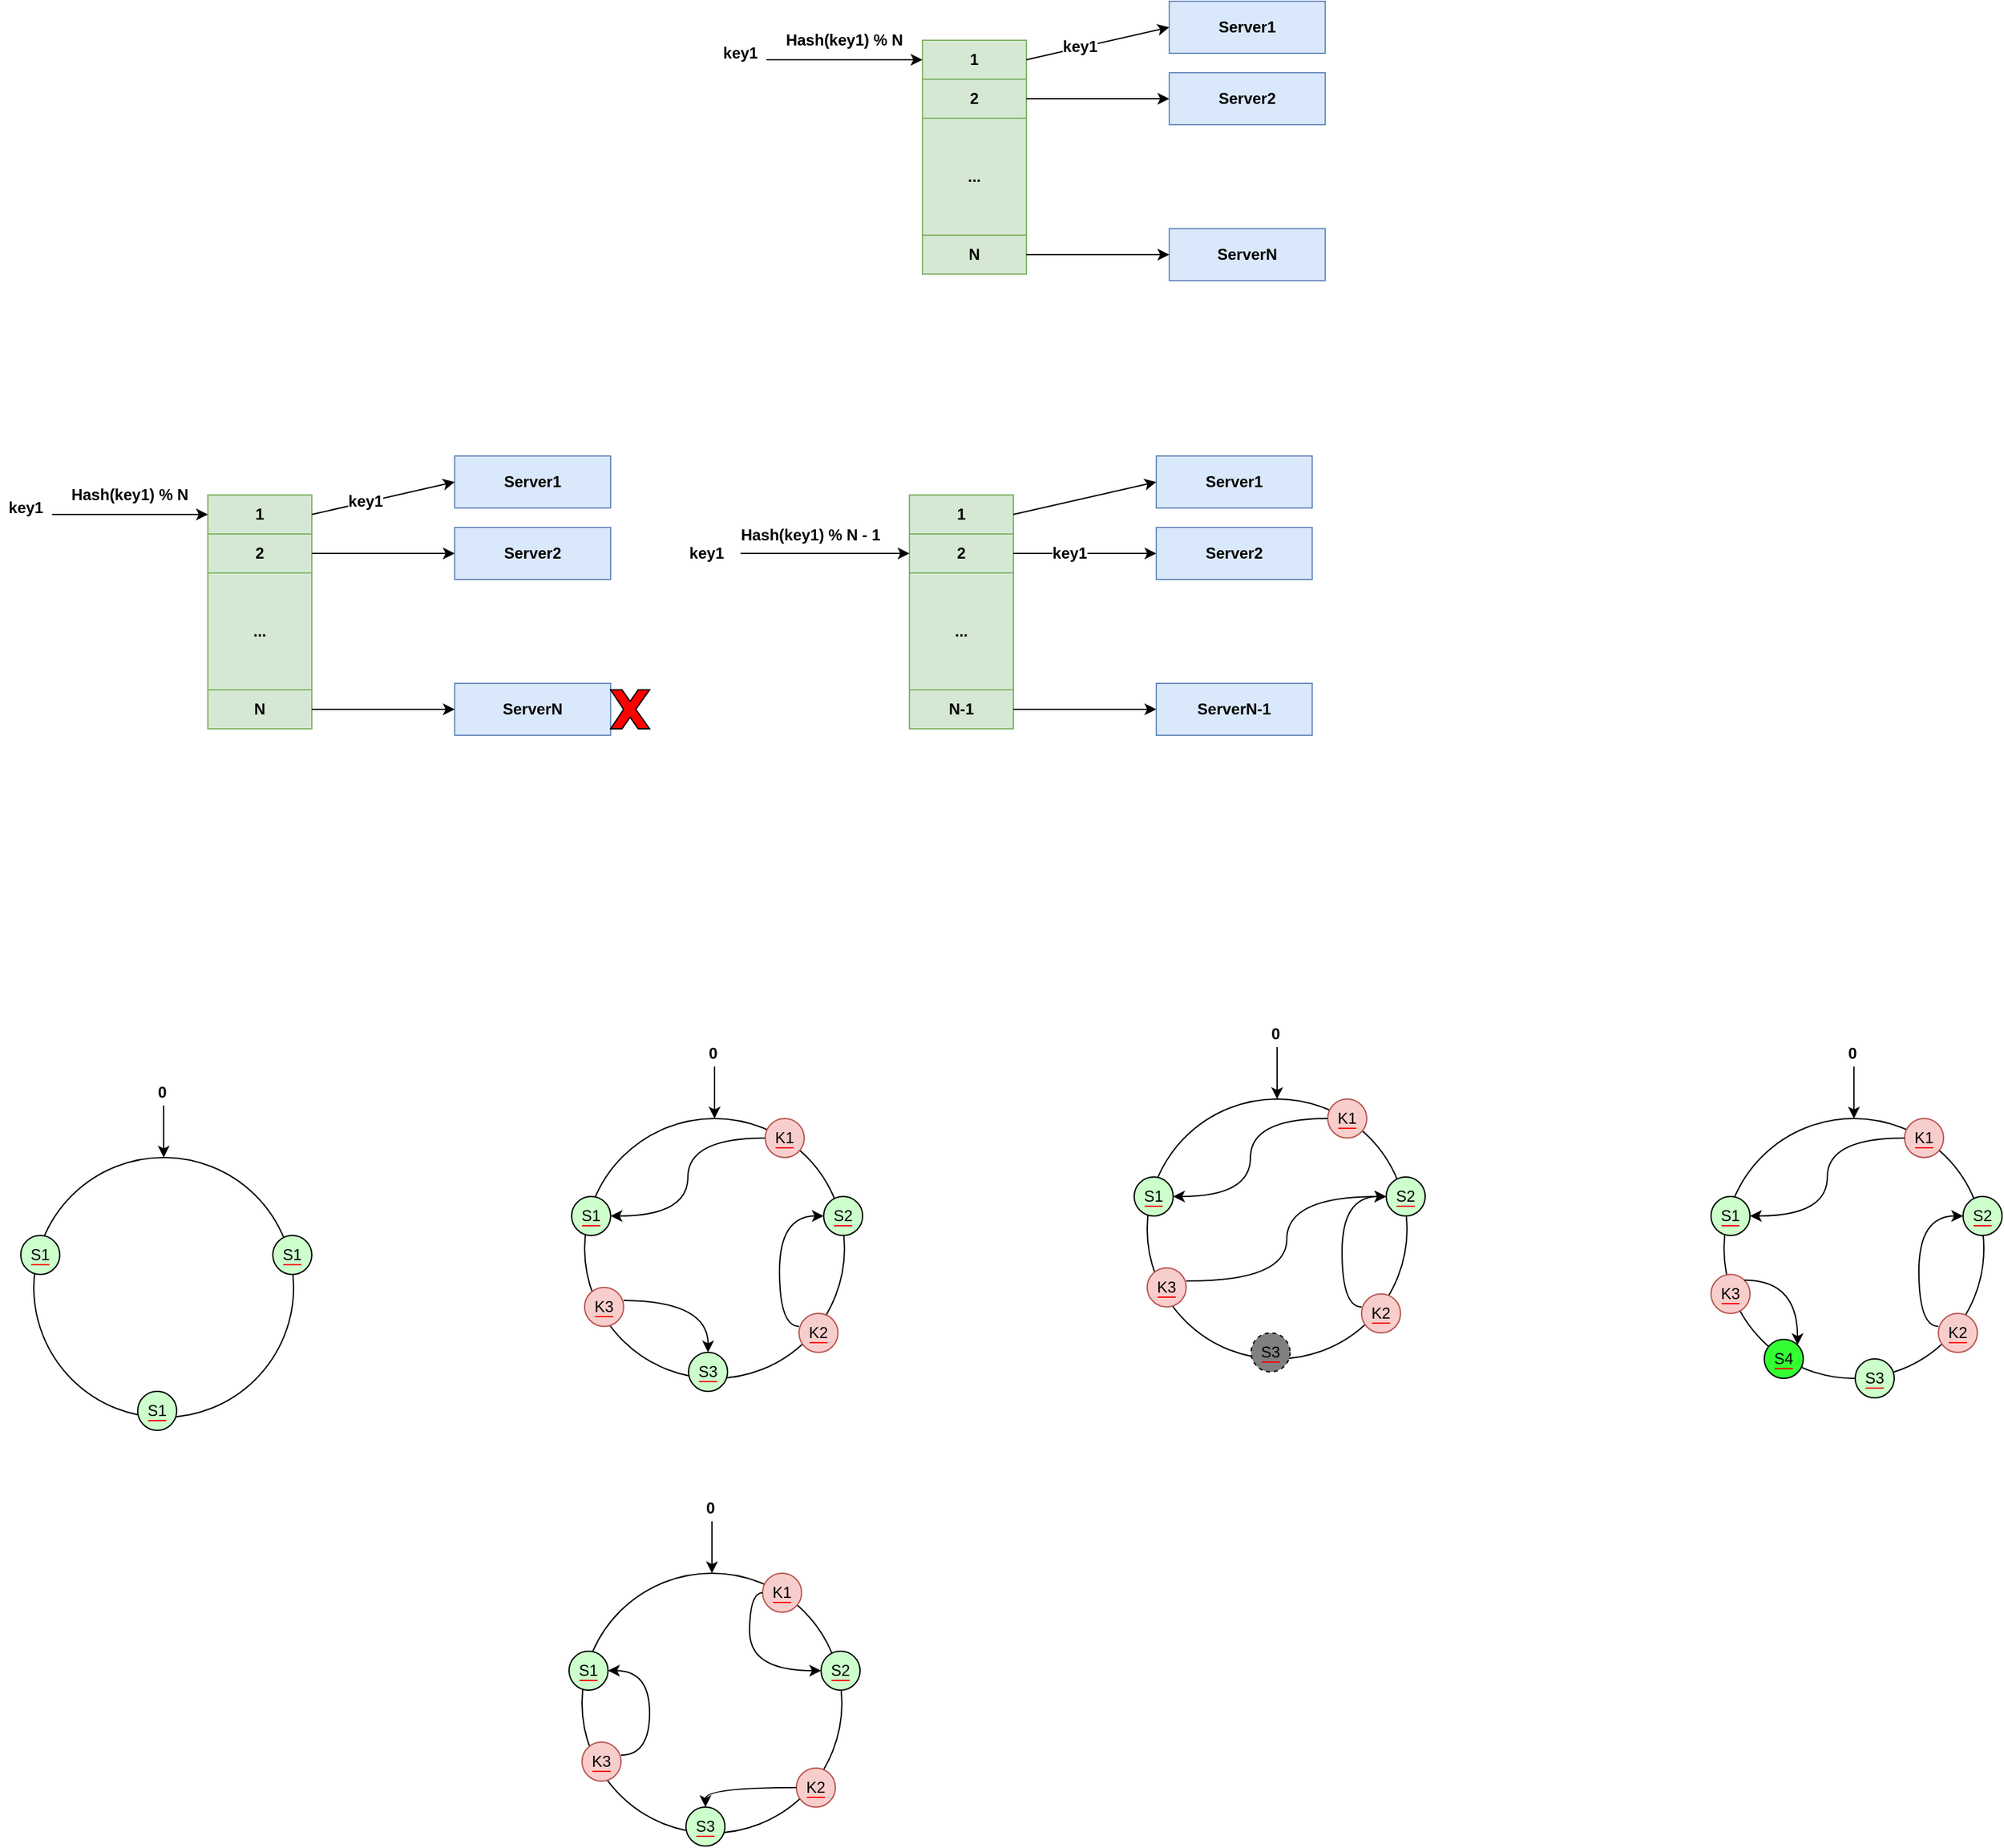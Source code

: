 <mxfile version="12.4.3" type="github" pages="1">
  <diagram id="OrQfkeeHgUfaRMaOiego" name="Page-1">
    <mxGraphModel dx="1972" dy="861" grid="0" gridSize="10" guides="1" tooltips="1" connect="1" arrows="1" fold="1" page="0" pageScale="1" pageWidth="827" pageHeight="1169" math="0" shadow="0">
      <root>
        <mxCell id="0"/>
        <mxCell id="1" parent="0"/>
        <mxCell id="GP28-JtXtmgrlyzx3dhS-1" value="Server1" style="rounded=0;whiteSpace=wrap;html=1;fillColor=#dae8fc;strokeColor=#6c8ebf;fontStyle=1" parent="1" vertex="1">
          <mxGeometry x="470" y="230" width="120" height="40" as="geometry"/>
        </mxCell>
        <mxCell id="GP28-JtXtmgrlyzx3dhS-2" value="Server2" style="rounded=0;whiteSpace=wrap;html=1;fillColor=#dae8fc;strokeColor=#6c8ebf;fontStyle=1" parent="1" vertex="1">
          <mxGeometry x="470" y="285" width="120" height="40" as="geometry"/>
        </mxCell>
        <mxCell id="GP28-JtXtmgrlyzx3dhS-3" value="ServerN" style="rounded=0;whiteSpace=wrap;html=1;fillColor=#dae8fc;strokeColor=#6c8ebf;fontStyle=1" parent="1" vertex="1">
          <mxGeometry x="470" y="405" width="120" height="40" as="geometry"/>
        </mxCell>
        <mxCell id="GP28-JtXtmgrlyzx3dhS-4" value="1" style="rounded=0;whiteSpace=wrap;html=1;fillColor=#d5e8d4;strokeColor=#82b366;fontStyle=1" parent="1" vertex="1">
          <mxGeometry x="280" y="260" width="80" height="30" as="geometry"/>
        </mxCell>
        <mxCell id="GP28-JtXtmgrlyzx3dhS-5" value="2" style="rounded=0;whiteSpace=wrap;html=1;fillColor=#d5e8d4;strokeColor=#82b366;fontStyle=1" parent="1" vertex="1">
          <mxGeometry x="280" y="290" width="80" height="30" as="geometry"/>
        </mxCell>
        <mxCell id="GP28-JtXtmgrlyzx3dhS-6" value="..." style="rounded=0;whiteSpace=wrap;html=1;fillColor=#d5e8d4;strokeColor=#82b366;fontStyle=1" parent="1" vertex="1">
          <mxGeometry x="280" y="320" width="80" height="90" as="geometry"/>
        </mxCell>
        <mxCell id="GP28-JtXtmgrlyzx3dhS-9" value="N" style="rounded=0;whiteSpace=wrap;html=1;fillColor=#d5e8d4;strokeColor=#82b366;fontStyle=1" parent="1" vertex="1">
          <mxGeometry x="280" y="410" width="80" height="30" as="geometry"/>
        </mxCell>
        <mxCell id="GP28-JtXtmgrlyzx3dhS-11" value="" style="endArrow=classic;html=1;exitX=1;exitY=0.5;exitDx=0;exitDy=0;entryX=0;entryY=0.5;entryDx=0;entryDy=0;fontStyle=1" parent="1" source="GP28-JtXtmgrlyzx3dhS-4" target="GP28-JtXtmgrlyzx3dhS-1" edge="1">
          <mxGeometry width="50" height="50" relative="1" as="geometry">
            <mxPoint x="360" y="280" as="sourcePoint"/>
            <mxPoint x="410" y="230" as="targetPoint"/>
          </mxGeometry>
        </mxCell>
        <mxCell id="GP28-JtXtmgrlyzx3dhS-34" value="&lt;b&gt;key1&lt;/b&gt;" style="text;html=1;align=center;verticalAlign=middle;resizable=0;points=[];;labelBackgroundColor=#ffffff;" parent="GP28-JtXtmgrlyzx3dhS-11" vertex="1" connectable="0">
          <mxGeometry x="-0.252" y="1" relative="1" as="geometry">
            <mxPoint as="offset"/>
          </mxGeometry>
        </mxCell>
        <mxCell id="GP28-JtXtmgrlyzx3dhS-12" value="" style="endArrow=classic;html=1;entryX=0;entryY=0.5;entryDx=0;entryDy=0;fontStyle=1" parent="1" source="GP28-JtXtmgrlyzx3dhS-5" target="GP28-JtXtmgrlyzx3dhS-2" edge="1">
          <mxGeometry width="50" height="50" relative="1" as="geometry">
            <mxPoint x="360" y="305" as="sourcePoint"/>
            <mxPoint x="468" y="320" as="targetPoint"/>
          </mxGeometry>
        </mxCell>
        <mxCell id="GP28-JtXtmgrlyzx3dhS-13" value="" style="endArrow=classic;html=1;entryX=0;entryY=0.5;entryDx=0;entryDy=0;fontStyle=1" parent="1" source="GP28-JtXtmgrlyzx3dhS-9" target="GP28-JtXtmgrlyzx3dhS-3" edge="1">
          <mxGeometry width="50" height="50" relative="1" as="geometry">
            <mxPoint x="362" y="425" as="sourcePoint"/>
            <mxPoint x="470" y="440" as="targetPoint"/>
          </mxGeometry>
        </mxCell>
        <mxCell id="GP28-JtXtmgrlyzx3dhS-14" value="" style="endArrow=classic;html=1;fontStyle=1;entryX=0;entryY=0.5;entryDx=0;entryDy=0;" parent="1" target="GP28-JtXtmgrlyzx3dhS-4" edge="1">
          <mxGeometry width="50" height="50" relative="1" as="geometry">
            <mxPoint x="160" y="275" as="sourcePoint"/>
            <mxPoint x="280" y="304.5" as="targetPoint"/>
          </mxGeometry>
        </mxCell>
        <mxCell id="GP28-JtXtmgrlyzx3dhS-15" value="Hash(key1) % N" style="text;html=1;strokeColor=none;fillColor=none;align=center;verticalAlign=middle;whiteSpace=wrap;rounded=0;fontStyle=1" parent="1" vertex="1">
          <mxGeometry x="170" y="250" width="100" height="20" as="geometry"/>
        </mxCell>
        <mxCell id="GP28-JtXtmgrlyzx3dhS-16" value="key1" style="text;html=1;strokeColor=none;fillColor=none;align=center;verticalAlign=middle;whiteSpace=wrap;rounded=0;fontStyle=1" parent="1" vertex="1">
          <mxGeometry x="120" y="260" width="40" height="20" as="geometry"/>
        </mxCell>
        <mxCell id="GP28-JtXtmgrlyzx3dhS-18" value="Server1" style="rounded=0;whiteSpace=wrap;html=1;fillColor=#dae8fc;strokeColor=#6c8ebf;fontStyle=1" parent="1" vertex="1">
          <mxGeometry x="460" y="580" width="120" height="40" as="geometry"/>
        </mxCell>
        <mxCell id="GP28-JtXtmgrlyzx3dhS-19" value="Server2" style="rounded=0;whiteSpace=wrap;html=1;fillColor=#dae8fc;strokeColor=#6c8ebf;fontStyle=1" parent="1" vertex="1">
          <mxGeometry x="460" y="635" width="120" height="40" as="geometry"/>
        </mxCell>
        <mxCell id="GP28-JtXtmgrlyzx3dhS-20" value="ServerN-1" style="rounded=0;whiteSpace=wrap;html=1;fillColor=#dae8fc;strokeColor=#6c8ebf;fontStyle=1" parent="1" vertex="1">
          <mxGeometry x="460" y="755" width="120" height="40" as="geometry"/>
        </mxCell>
        <mxCell id="GP28-JtXtmgrlyzx3dhS-21" value="1" style="rounded=0;whiteSpace=wrap;html=1;fillColor=#d5e8d4;strokeColor=#82b366;fontStyle=1" parent="1" vertex="1">
          <mxGeometry x="270" y="610" width="80" height="30" as="geometry"/>
        </mxCell>
        <mxCell id="GP28-JtXtmgrlyzx3dhS-22" value="2" style="rounded=0;whiteSpace=wrap;html=1;fillColor=#d5e8d4;strokeColor=#82b366;fontStyle=1" parent="1" vertex="1">
          <mxGeometry x="270" y="640" width="80" height="30" as="geometry"/>
        </mxCell>
        <mxCell id="GP28-JtXtmgrlyzx3dhS-23" value="..." style="rounded=0;whiteSpace=wrap;html=1;fillColor=#d5e8d4;strokeColor=#82b366;fontStyle=1" parent="1" vertex="1">
          <mxGeometry x="270" y="670" width="80" height="90" as="geometry"/>
        </mxCell>
        <mxCell id="GP28-JtXtmgrlyzx3dhS-24" value="N-1" style="rounded=0;whiteSpace=wrap;html=1;fillColor=#d5e8d4;strokeColor=#82b366;fontStyle=1" parent="1" vertex="1">
          <mxGeometry x="270" y="760" width="80" height="30" as="geometry"/>
        </mxCell>
        <mxCell id="GP28-JtXtmgrlyzx3dhS-25" value="" style="endArrow=classic;html=1;exitX=1;exitY=0.5;exitDx=0;exitDy=0;entryX=0;entryY=0.5;entryDx=0;entryDy=0;fontStyle=1" parent="1" source="GP28-JtXtmgrlyzx3dhS-21" target="GP28-JtXtmgrlyzx3dhS-18" edge="1">
          <mxGeometry width="50" height="50" relative="1" as="geometry">
            <mxPoint x="350" y="630" as="sourcePoint"/>
            <mxPoint x="400" y="580" as="targetPoint"/>
          </mxGeometry>
        </mxCell>
        <mxCell id="GP28-JtXtmgrlyzx3dhS-26" value="" style="endArrow=classic;html=1;entryX=0;entryY=0.5;entryDx=0;entryDy=0;fontStyle=1" parent="1" source="GP28-JtXtmgrlyzx3dhS-22" target="GP28-JtXtmgrlyzx3dhS-19" edge="1">
          <mxGeometry width="50" height="50" relative="1" as="geometry">
            <mxPoint x="350" y="655" as="sourcePoint"/>
            <mxPoint x="458" y="670" as="targetPoint"/>
          </mxGeometry>
        </mxCell>
        <mxCell id="GP28-JtXtmgrlyzx3dhS-27" value="&lt;b&gt;key1&lt;/b&gt;" style="text;html=1;align=center;verticalAlign=middle;resizable=0;points=[];;labelBackgroundColor=#ffffff;" parent="GP28-JtXtmgrlyzx3dhS-26" vertex="1" connectable="0">
          <mxGeometry x="-0.219" relative="1" as="geometry">
            <mxPoint as="offset"/>
          </mxGeometry>
        </mxCell>
        <mxCell id="GP28-JtXtmgrlyzx3dhS-28" value="" style="endArrow=classic;html=1;entryX=0;entryY=0.5;entryDx=0;entryDy=0;fontStyle=1" parent="1" source="GP28-JtXtmgrlyzx3dhS-24" target="GP28-JtXtmgrlyzx3dhS-20" edge="1">
          <mxGeometry width="50" height="50" relative="1" as="geometry">
            <mxPoint x="352" y="775" as="sourcePoint"/>
            <mxPoint x="460" y="790" as="targetPoint"/>
          </mxGeometry>
        </mxCell>
        <mxCell id="GP28-JtXtmgrlyzx3dhS-29" value="" style="endArrow=classic;html=1;fontStyle=1;entryX=0;entryY=0.5;entryDx=0;entryDy=0;" parent="1" target="GP28-JtXtmgrlyzx3dhS-22" edge="1">
          <mxGeometry width="50" height="50" relative="1" as="geometry">
            <mxPoint x="140" y="655" as="sourcePoint"/>
            <mxPoint x="270" y="654.5" as="targetPoint"/>
          </mxGeometry>
        </mxCell>
        <mxCell id="GP28-JtXtmgrlyzx3dhS-30" value="Hash(key1) % N - 1" style="text;html=1;strokeColor=none;fillColor=none;align=center;verticalAlign=middle;whiteSpace=wrap;rounded=0;fontStyle=1" parent="1" vertex="1">
          <mxGeometry x="134" y="631" width="120" height="20" as="geometry"/>
        </mxCell>
        <mxCell id="GP28-JtXtmgrlyzx3dhS-31" value="key1" style="text;html=1;strokeColor=none;fillColor=none;align=center;verticalAlign=middle;whiteSpace=wrap;rounded=0;fontStyle=1" parent="1" vertex="1">
          <mxGeometry x="94" y="645" width="40" height="20" as="geometry"/>
        </mxCell>
        <mxCell id="GP28-JtXtmgrlyzx3dhS-36" value="Server1" style="rounded=0;whiteSpace=wrap;html=1;fillColor=#dae8fc;strokeColor=#6c8ebf;fontStyle=1" parent="1" vertex="1">
          <mxGeometry x="-80" y="580" width="120" height="40" as="geometry"/>
        </mxCell>
        <mxCell id="GP28-JtXtmgrlyzx3dhS-37" value="Server2" style="rounded=0;whiteSpace=wrap;html=1;fillColor=#dae8fc;strokeColor=#6c8ebf;fontStyle=1" parent="1" vertex="1">
          <mxGeometry x="-80" y="635" width="120" height="40" as="geometry"/>
        </mxCell>
        <mxCell id="GP28-JtXtmgrlyzx3dhS-38" value="ServerN" style="rounded=0;whiteSpace=wrap;html=1;fillColor=#dae8fc;strokeColor=#6c8ebf;fontStyle=1" parent="1" vertex="1">
          <mxGeometry x="-80" y="755" width="120" height="40" as="geometry"/>
        </mxCell>
        <mxCell id="GP28-JtXtmgrlyzx3dhS-39" value="1" style="rounded=0;whiteSpace=wrap;html=1;fillColor=#d5e8d4;strokeColor=#82b366;fontStyle=1" parent="1" vertex="1">
          <mxGeometry x="-270" y="610" width="80" height="30" as="geometry"/>
        </mxCell>
        <mxCell id="GP28-JtXtmgrlyzx3dhS-40" value="2" style="rounded=0;whiteSpace=wrap;html=1;fillColor=#d5e8d4;strokeColor=#82b366;fontStyle=1" parent="1" vertex="1">
          <mxGeometry x="-270" y="640" width="80" height="30" as="geometry"/>
        </mxCell>
        <mxCell id="GP28-JtXtmgrlyzx3dhS-41" value="..." style="rounded=0;whiteSpace=wrap;html=1;fillColor=#d5e8d4;strokeColor=#82b366;fontStyle=1" parent="1" vertex="1">
          <mxGeometry x="-270" y="670" width="80" height="90" as="geometry"/>
        </mxCell>
        <mxCell id="GP28-JtXtmgrlyzx3dhS-42" value="N" style="rounded=0;whiteSpace=wrap;html=1;fillColor=#d5e8d4;strokeColor=#82b366;fontStyle=1" parent="1" vertex="1">
          <mxGeometry x="-270" y="760" width="80" height="30" as="geometry"/>
        </mxCell>
        <mxCell id="GP28-JtXtmgrlyzx3dhS-43" value="" style="endArrow=classic;html=1;exitX=1;exitY=0.5;exitDx=0;exitDy=0;entryX=0;entryY=0.5;entryDx=0;entryDy=0;fontStyle=1" parent="1" source="GP28-JtXtmgrlyzx3dhS-39" target="GP28-JtXtmgrlyzx3dhS-36" edge="1">
          <mxGeometry width="50" height="50" relative="1" as="geometry">
            <mxPoint x="-190" y="630" as="sourcePoint"/>
            <mxPoint x="-140" y="580" as="targetPoint"/>
          </mxGeometry>
        </mxCell>
        <mxCell id="GP28-JtXtmgrlyzx3dhS-44" value="&lt;b&gt;key1&lt;/b&gt;" style="text;html=1;align=center;verticalAlign=middle;resizable=0;points=[];;labelBackgroundColor=#ffffff;" parent="GP28-JtXtmgrlyzx3dhS-43" vertex="1" connectable="0">
          <mxGeometry x="-0.252" y="1" relative="1" as="geometry">
            <mxPoint as="offset"/>
          </mxGeometry>
        </mxCell>
        <mxCell id="GP28-JtXtmgrlyzx3dhS-45" value="" style="endArrow=classic;html=1;entryX=0;entryY=0.5;entryDx=0;entryDy=0;fontStyle=1" parent="1" source="GP28-JtXtmgrlyzx3dhS-40" target="GP28-JtXtmgrlyzx3dhS-37" edge="1">
          <mxGeometry width="50" height="50" relative="1" as="geometry">
            <mxPoint x="-190" y="655" as="sourcePoint"/>
            <mxPoint x="-82" y="670" as="targetPoint"/>
          </mxGeometry>
        </mxCell>
        <mxCell id="GP28-JtXtmgrlyzx3dhS-46" value="" style="endArrow=classic;html=1;entryX=0;entryY=0.5;entryDx=0;entryDy=0;fontStyle=1" parent="1" source="GP28-JtXtmgrlyzx3dhS-42" target="GP28-JtXtmgrlyzx3dhS-38" edge="1">
          <mxGeometry width="50" height="50" relative="1" as="geometry">
            <mxPoint x="-188" y="775" as="sourcePoint"/>
            <mxPoint x="-80" y="790" as="targetPoint"/>
          </mxGeometry>
        </mxCell>
        <mxCell id="GP28-JtXtmgrlyzx3dhS-47" value="" style="endArrow=classic;html=1;fontStyle=1;entryX=0;entryY=0.5;entryDx=0;entryDy=0;" parent="1" target="GP28-JtXtmgrlyzx3dhS-39" edge="1">
          <mxGeometry width="50" height="50" relative="1" as="geometry">
            <mxPoint x="-390" y="625" as="sourcePoint"/>
            <mxPoint x="-270" y="654.5" as="targetPoint"/>
          </mxGeometry>
        </mxCell>
        <mxCell id="GP28-JtXtmgrlyzx3dhS-48" value="Hash(key1) % N" style="text;html=1;strokeColor=none;fillColor=none;align=center;verticalAlign=middle;whiteSpace=wrap;rounded=0;fontStyle=1" parent="1" vertex="1">
          <mxGeometry x="-380" y="600" width="100" height="20" as="geometry"/>
        </mxCell>
        <mxCell id="GP28-JtXtmgrlyzx3dhS-49" value="key1" style="text;html=1;strokeColor=none;fillColor=none;align=center;verticalAlign=middle;whiteSpace=wrap;rounded=0;fontStyle=1" parent="1" vertex="1">
          <mxGeometry x="-430" y="610" width="40" height="20" as="geometry"/>
        </mxCell>
        <mxCell id="GP28-JtXtmgrlyzx3dhS-50" value="" style="verticalLabelPosition=bottom;verticalAlign=top;html=1;shape=mxgraph.basic.x;fontColor=#FF0000;labelBackgroundColor=#FF0000;fillColor=#FF0000;" parent="1" vertex="1">
          <mxGeometry x="40" y="760" width="30" height="30" as="geometry"/>
        </mxCell>
        <mxCell id="GP28-JtXtmgrlyzx3dhS-53" value="" style="ellipse;whiteSpace=wrap;html=1;aspect=fixed;shadow=0;labelBackgroundColor=#FF0000;strokeColor=#000000;fillColor=none;fontColor=#FF0000;" parent="1" vertex="1">
          <mxGeometry x="20" y="1090" width="200" height="200" as="geometry"/>
        </mxCell>
        <mxCell id="GP28-JtXtmgrlyzx3dhS-54" value="" style="endArrow=classic;html=1;fontColor=#FF0000;entryX=0.5;entryY=0;entryDx=0;entryDy=0;" parent="1" target="GP28-JtXtmgrlyzx3dhS-53" edge="1">
          <mxGeometry width="50" height="50" relative="1" as="geometry">
            <mxPoint x="120" y="1050" as="sourcePoint"/>
            <mxPoint x="150" y="990" as="targetPoint"/>
          </mxGeometry>
        </mxCell>
        <mxCell id="GP28-JtXtmgrlyzx3dhS-55" value="&lt;font color=&quot;#000000&quot; style=&quot;background-color: rgb(204 , 255 , 204)&quot;&gt;S2&lt;/font&gt;" style="ellipse;whiteSpace=wrap;html=1;aspect=fixed;shadow=0;labelBackgroundColor=#FF0000;strokeColor=#000000;fillColor=#CCFFCC;fontColor=#FF0000;gradientColor=none;" parent="1" vertex="1">
          <mxGeometry x="204" y="1150" width="30" height="30" as="geometry"/>
        </mxCell>
        <mxCell id="GP28-JtXtmgrlyzx3dhS-57" value="&lt;font color=&quot;#000000&quot; style=&quot;background-color: rgb(204 , 255 , 204)&quot;&gt;S3&lt;/font&gt;" style="ellipse;whiteSpace=wrap;html=1;aspect=fixed;shadow=0;labelBackgroundColor=#FF0000;strokeColor=#000000;fillColor=#CCFFCC;fontColor=#FF0000;gradientColor=none;" parent="1" vertex="1">
          <mxGeometry x="100" y="1270" width="30" height="30" as="geometry"/>
        </mxCell>
        <mxCell id="GP28-JtXtmgrlyzx3dhS-58" value="&lt;font color=&quot;#000000&quot; style=&quot;background-color: rgb(204 , 255 , 204)&quot;&gt;S1&lt;/font&gt;" style="ellipse;whiteSpace=wrap;html=1;aspect=fixed;shadow=0;labelBackgroundColor=#FF0000;strokeColor=#000000;fillColor=#CCFFCC;fontColor=#FF0000;gradientColor=none;" parent="1" vertex="1">
          <mxGeometry x="10" y="1150" width="30" height="30" as="geometry"/>
        </mxCell>
        <mxCell id="GP28-JtXtmgrlyzx3dhS-60" value="0" style="text;html=1;strokeColor=none;fillColor=none;align=center;verticalAlign=middle;whiteSpace=wrap;rounded=0;fontStyle=1" parent="1" vertex="1">
          <mxGeometry x="109" y="1030" width="20" height="20" as="geometry"/>
        </mxCell>
        <mxCell id="GP28-JtXtmgrlyzx3dhS-61" value="" style="ellipse;whiteSpace=wrap;html=1;aspect=fixed;shadow=0;labelBackgroundColor=#FF0000;strokeColor=#000000;fillColor=none;fontColor=#FF0000;" parent="1" vertex="1">
          <mxGeometry x="-404" y="1120" width="200" height="200" as="geometry"/>
        </mxCell>
        <mxCell id="GP28-JtXtmgrlyzx3dhS-62" value="" style="endArrow=classic;html=1;fontColor=#FF0000;entryX=0.5;entryY=0;entryDx=0;entryDy=0;" parent="1" target="GP28-JtXtmgrlyzx3dhS-61" edge="1">
          <mxGeometry width="50" height="50" relative="1" as="geometry">
            <mxPoint x="-304" y="1080" as="sourcePoint"/>
            <mxPoint x="-274" y="1020" as="targetPoint"/>
          </mxGeometry>
        </mxCell>
        <mxCell id="GP28-JtXtmgrlyzx3dhS-63" value="&lt;font color=&quot;#000000&quot; style=&quot;background-color: rgb(204 , 255 , 204)&quot;&gt;S1&lt;/font&gt;" style="ellipse;whiteSpace=wrap;html=1;aspect=fixed;shadow=0;labelBackgroundColor=#FF0000;strokeColor=#000000;fillColor=#CCFFCC;fontColor=#FF0000;gradientColor=none;" parent="1" vertex="1">
          <mxGeometry x="-220" y="1180" width="30" height="30" as="geometry"/>
        </mxCell>
        <mxCell id="GP28-JtXtmgrlyzx3dhS-64" value="&lt;font color=&quot;#000000&quot; style=&quot;background-color: rgb(204 , 255 , 204)&quot;&gt;S1&lt;/font&gt;" style="ellipse;whiteSpace=wrap;html=1;aspect=fixed;shadow=0;labelBackgroundColor=#FF0000;strokeColor=#000000;fillColor=#CCFFCC;fontColor=#FF0000;gradientColor=none;" parent="1" vertex="1">
          <mxGeometry x="-324" y="1300" width="30" height="30" as="geometry"/>
        </mxCell>
        <mxCell id="GP28-JtXtmgrlyzx3dhS-65" value="&lt;font color=&quot;#000000&quot; style=&quot;background-color: rgb(204 , 255 , 204)&quot;&gt;S1&lt;/font&gt;" style="ellipse;whiteSpace=wrap;html=1;aspect=fixed;shadow=0;labelBackgroundColor=#FF0000;strokeColor=#000000;fillColor=#CCFFCC;fontColor=#FF0000;gradientColor=none;" parent="1" vertex="1">
          <mxGeometry x="-414" y="1180" width="30" height="30" as="geometry"/>
        </mxCell>
        <mxCell id="GP28-JtXtmgrlyzx3dhS-66" value="0" style="text;html=1;strokeColor=none;fillColor=none;align=center;verticalAlign=middle;whiteSpace=wrap;rounded=0;fontStyle=1" parent="1" vertex="1">
          <mxGeometry x="-315" y="1060" width="20" height="20" as="geometry"/>
        </mxCell>
        <mxCell id="GP28-JtXtmgrlyzx3dhS-67" value="&lt;font color=&quot;#000000&quot; style=&quot;background-color: rgb(248 , 206 , 204)&quot;&gt;K1&lt;/font&gt;" style="ellipse;whiteSpace=wrap;html=1;aspect=fixed;shadow=0;labelBackgroundColor=#FF0000;strokeColor=#b85450;fillColor=#f8cecc;" parent="1" vertex="1">
          <mxGeometry x="159" y="1090" width="30" height="30" as="geometry"/>
        </mxCell>
        <mxCell id="GP28-JtXtmgrlyzx3dhS-68" value="&lt;font color=&quot;#000000&quot; style=&quot;background-color: rgb(248 , 206 , 204)&quot;&gt;K2&lt;/font&gt;" style="ellipse;whiteSpace=wrap;html=1;aspect=fixed;shadow=0;labelBackgroundColor=#FF0000;strokeColor=#b85450;fillColor=#f8cecc;" parent="1" vertex="1">
          <mxGeometry x="185" y="1240" width="30" height="30" as="geometry"/>
        </mxCell>
        <mxCell id="GP28-JtXtmgrlyzx3dhS-70" value="" style="endArrow=classic;html=1;fontColor=#FF0000;edgeStyle=orthogonalEdgeStyle;curved=1;entryX=1;entryY=0.5;entryDx=0;entryDy=0;exitX=0;exitY=0.5;exitDx=0;exitDy=0;" parent="1" source="GP28-JtXtmgrlyzx3dhS-67" target="GP28-JtXtmgrlyzx3dhS-58" edge="1">
          <mxGeometry width="50" height="50" relative="1" as="geometry">
            <mxPoint x="159" y="1100" as="sourcePoint"/>
            <mxPoint x="209" y="1050" as="targetPoint"/>
          </mxGeometry>
        </mxCell>
        <mxCell id="GP28-JtXtmgrlyzx3dhS-72" value="" style="endArrow=classic;html=1;fontColor=#FF0000;edgeStyle=orthogonalEdgeStyle;curved=1;entryX=0;entryY=0.5;entryDx=0;entryDy=0;" parent="1" target="GP28-JtXtmgrlyzx3dhS-55" edge="1">
          <mxGeometry width="50" height="50" relative="1" as="geometry">
            <mxPoint x="185" y="1250" as="sourcePoint"/>
            <mxPoint x="235" y="1200" as="targetPoint"/>
            <Array as="points">
              <mxPoint x="170" y="1250"/>
              <mxPoint x="170" y="1165"/>
            </Array>
          </mxGeometry>
        </mxCell>
        <mxCell id="GP28-JtXtmgrlyzx3dhS-73" value="&lt;font color=&quot;#000000&quot; style=&quot;background-color: rgb(248 , 206 , 204)&quot;&gt;K3&lt;/font&gt;" style="ellipse;whiteSpace=wrap;html=1;aspect=fixed;shadow=0;labelBackgroundColor=#FF0000;strokeColor=#b85450;fillColor=#f8cecc;" parent="1" vertex="1">
          <mxGeometry x="20" y="1220" width="30" height="30" as="geometry"/>
        </mxCell>
        <mxCell id="GP28-JtXtmgrlyzx3dhS-74" value="" style="endArrow=classic;html=1;fontColor=#FF0000;edgeStyle=orthogonalEdgeStyle;curved=1;entryX=0.5;entryY=0;entryDx=0;entryDy=0;" parent="1" target="GP28-JtXtmgrlyzx3dhS-57" edge="1">
          <mxGeometry width="50" height="50" relative="1" as="geometry">
            <mxPoint x="50" y="1230" as="sourcePoint"/>
            <mxPoint x="100" y="1180" as="targetPoint"/>
          </mxGeometry>
        </mxCell>
        <mxCell id="GP28-JtXtmgrlyzx3dhS-75" value="" style="ellipse;whiteSpace=wrap;html=1;aspect=fixed;shadow=0;labelBackgroundColor=#FF0000;strokeColor=#000000;fillColor=none;fontColor=#FF0000;" parent="1" vertex="1">
          <mxGeometry x="453" y="1075" width="200" height="200" as="geometry"/>
        </mxCell>
        <mxCell id="GP28-JtXtmgrlyzx3dhS-76" value="" style="endArrow=classic;html=1;fontColor=#FF0000;entryX=0.5;entryY=0;entryDx=0;entryDy=0;" parent="1" target="GP28-JtXtmgrlyzx3dhS-75" edge="1">
          <mxGeometry width="50" height="50" relative="1" as="geometry">
            <mxPoint x="553" y="1035" as="sourcePoint"/>
            <mxPoint x="583" y="975" as="targetPoint"/>
          </mxGeometry>
        </mxCell>
        <mxCell id="GP28-JtXtmgrlyzx3dhS-77" value="&lt;font color=&quot;#000000&quot; style=&quot;background-color: rgb(204 , 255 , 204)&quot;&gt;S2&lt;/font&gt;" style="ellipse;whiteSpace=wrap;html=1;aspect=fixed;shadow=0;labelBackgroundColor=#FF0000;strokeColor=#000000;fillColor=#CCFFCC;fontColor=#FF0000;gradientColor=none;" parent="1" vertex="1">
          <mxGeometry x="637" y="1135" width="30" height="30" as="geometry"/>
        </mxCell>
        <mxCell id="GP28-JtXtmgrlyzx3dhS-78" value="&lt;font color=&quot;#000000&quot; style=&quot;background-color: rgb(128 , 128 , 128)&quot;&gt;S3&lt;/font&gt;" style="ellipse;whiteSpace=wrap;html=1;aspect=fixed;shadow=0;labelBackgroundColor=#FF0000;strokeColor=#000000;fillColor=#808080;fontColor=#FF0000;gradientColor=none;dashed=1;" parent="1" vertex="1">
          <mxGeometry x="533" y="1255" width="30" height="30" as="geometry"/>
        </mxCell>
        <mxCell id="GP28-JtXtmgrlyzx3dhS-79" value="&lt;font color=&quot;#000000&quot; style=&quot;background-color: rgb(204 , 255 , 204)&quot;&gt;S1&lt;/font&gt;" style="ellipse;whiteSpace=wrap;html=1;aspect=fixed;shadow=0;labelBackgroundColor=#FF0000;strokeColor=#000000;fillColor=#CCFFCC;fontColor=#FF0000;gradientColor=none;" parent="1" vertex="1">
          <mxGeometry x="443" y="1135" width="30" height="30" as="geometry"/>
        </mxCell>
        <mxCell id="GP28-JtXtmgrlyzx3dhS-80" value="0" style="text;html=1;strokeColor=none;fillColor=none;align=center;verticalAlign=middle;whiteSpace=wrap;rounded=0;fontStyle=1" parent="1" vertex="1">
          <mxGeometry x="542" y="1015" width="20" height="20" as="geometry"/>
        </mxCell>
        <mxCell id="GP28-JtXtmgrlyzx3dhS-81" value="&lt;font color=&quot;#000000&quot; style=&quot;background-color: rgb(248 , 206 , 204)&quot;&gt;K1&lt;/font&gt;" style="ellipse;whiteSpace=wrap;html=1;aspect=fixed;shadow=0;labelBackgroundColor=#FF0000;strokeColor=#b85450;fillColor=#f8cecc;" parent="1" vertex="1">
          <mxGeometry x="592" y="1075" width="30" height="30" as="geometry"/>
        </mxCell>
        <mxCell id="GP28-JtXtmgrlyzx3dhS-82" value="&lt;font color=&quot;#000000&quot; style=&quot;background-color: rgb(248 , 206 , 204)&quot;&gt;K2&lt;/font&gt;" style="ellipse;whiteSpace=wrap;html=1;aspect=fixed;shadow=0;labelBackgroundColor=#FF0000;strokeColor=#b85450;fillColor=#f8cecc;" parent="1" vertex="1">
          <mxGeometry x="618" y="1225" width="30" height="30" as="geometry"/>
        </mxCell>
        <mxCell id="GP28-JtXtmgrlyzx3dhS-83" value="" style="endArrow=classic;html=1;fontColor=#FF0000;edgeStyle=orthogonalEdgeStyle;curved=1;entryX=1;entryY=0.5;entryDx=0;entryDy=0;exitX=0;exitY=0.5;exitDx=0;exitDy=0;" parent="1" source="GP28-JtXtmgrlyzx3dhS-81" target="GP28-JtXtmgrlyzx3dhS-79" edge="1">
          <mxGeometry width="50" height="50" relative="1" as="geometry">
            <mxPoint x="592" y="1085" as="sourcePoint"/>
            <mxPoint x="642" y="1035" as="targetPoint"/>
          </mxGeometry>
        </mxCell>
        <mxCell id="GP28-JtXtmgrlyzx3dhS-84" value="" style="endArrow=classic;html=1;fontColor=#FF0000;edgeStyle=orthogonalEdgeStyle;curved=1;entryX=0;entryY=0.5;entryDx=0;entryDy=0;" parent="1" target="GP28-JtXtmgrlyzx3dhS-77" edge="1">
          <mxGeometry width="50" height="50" relative="1" as="geometry">
            <mxPoint x="618" y="1235" as="sourcePoint"/>
            <mxPoint x="668" y="1185" as="targetPoint"/>
            <Array as="points">
              <mxPoint x="603" y="1235"/>
              <mxPoint x="603" y="1150"/>
            </Array>
          </mxGeometry>
        </mxCell>
        <mxCell id="GP28-JtXtmgrlyzx3dhS-85" value="&lt;font color=&quot;#000000&quot; style=&quot;background-color: rgb(248 , 206 , 204)&quot;&gt;K3&lt;/font&gt;" style="ellipse;whiteSpace=wrap;html=1;aspect=fixed;shadow=0;labelBackgroundColor=#FF0000;strokeColor=#b85450;fillColor=#f8cecc;" parent="1" vertex="1">
          <mxGeometry x="453" y="1205" width="30" height="30" as="geometry"/>
        </mxCell>
        <mxCell id="GP28-JtXtmgrlyzx3dhS-86" value="" style="endArrow=classic;html=1;fontColor=#FF0000;edgeStyle=orthogonalEdgeStyle;curved=1;entryX=0;entryY=0.5;entryDx=0;entryDy=0;" parent="1" target="GP28-JtXtmgrlyzx3dhS-77" edge="1">
          <mxGeometry width="50" height="50" relative="1" as="geometry">
            <mxPoint x="483" y="1215" as="sourcePoint"/>
            <mxPoint x="533" y="1165" as="targetPoint"/>
          </mxGeometry>
        </mxCell>
        <mxCell id="GP28-JtXtmgrlyzx3dhS-94" value="" style="shape=image;html=1;verticalAlign=top;verticalLabelPosition=bottom;labelBackgroundColor=#ffffff;imageAspect=0;aspect=fixed;image=https://cdn2.iconfinder.com/data/icons/letters-and-numbers-1/32/lowercase_letter_x_red-128.png;shadow=0;strokeColor=#000000;fillColor=#808080;gradientColor=none;fontColor=#FF0000;" parent="1" vertex="1">
          <mxGeometry x="528" y="1285" width="45" height="45" as="geometry"/>
        </mxCell>
        <mxCell id="F-mRYwH3yPjPo2gAtKLK-2" value="" style="ellipse;whiteSpace=wrap;html=1;aspect=fixed;shadow=0;labelBackgroundColor=#FF0000;strokeColor=#000000;fillColor=none;fontColor=#FF0000;" vertex="1" parent="1">
          <mxGeometry x="18" y="1440" width="200" height="200" as="geometry"/>
        </mxCell>
        <mxCell id="F-mRYwH3yPjPo2gAtKLK-3" value="" style="endArrow=classic;html=1;fontColor=#FF0000;entryX=0.5;entryY=0;entryDx=0;entryDy=0;" edge="1" parent="1" target="F-mRYwH3yPjPo2gAtKLK-2">
          <mxGeometry width="50" height="50" relative="1" as="geometry">
            <mxPoint x="118" y="1400" as="sourcePoint"/>
            <mxPoint x="148" y="1340" as="targetPoint"/>
          </mxGeometry>
        </mxCell>
        <mxCell id="F-mRYwH3yPjPo2gAtKLK-4" value="&lt;font color=&quot;#000000&quot; style=&quot;background-color: rgb(204 , 255 , 204)&quot;&gt;S2&lt;/font&gt;" style="ellipse;whiteSpace=wrap;html=1;aspect=fixed;shadow=0;labelBackgroundColor=#FF0000;strokeColor=#000000;fillColor=#CCFFCC;fontColor=#FF0000;gradientColor=none;" vertex="1" parent="1">
          <mxGeometry x="202" y="1500" width="30" height="30" as="geometry"/>
        </mxCell>
        <mxCell id="F-mRYwH3yPjPo2gAtKLK-5" value="&lt;font color=&quot;#000000&quot; style=&quot;background-color: rgb(204 , 255 , 204)&quot;&gt;S3&lt;/font&gt;" style="ellipse;whiteSpace=wrap;html=1;aspect=fixed;shadow=0;labelBackgroundColor=#FF0000;strokeColor=#000000;fillColor=#CCFFCC;fontColor=#FF0000;gradientColor=none;" vertex="1" parent="1">
          <mxGeometry x="98" y="1620" width="30" height="30" as="geometry"/>
        </mxCell>
        <mxCell id="F-mRYwH3yPjPo2gAtKLK-6" value="&lt;font color=&quot;#000000&quot; style=&quot;background-color: rgb(204 , 255 , 204)&quot;&gt;S1&lt;/font&gt;" style="ellipse;whiteSpace=wrap;html=1;aspect=fixed;shadow=0;labelBackgroundColor=#FF0000;strokeColor=#000000;fillColor=#CCFFCC;fontColor=#FF0000;gradientColor=none;" vertex="1" parent="1">
          <mxGeometry x="8" y="1500" width="30" height="30" as="geometry"/>
        </mxCell>
        <mxCell id="F-mRYwH3yPjPo2gAtKLK-7" value="0" style="text;html=1;strokeColor=none;fillColor=none;align=center;verticalAlign=middle;whiteSpace=wrap;rounded=0;fontStyle=1" vertex="1" parent="1">
          <mxGeometry x="107" y="1380" width="20" height="20" as="geometry"/>
        </mxCell>
        <mxCell id="F-mRYwH3yPjPo2gAtKLK-8" value="&lt;font color=&quot;#000000&quot; style=&quot;background-color: rgb(248 , 206 , 204)&quot;&gt;K1&lt;/font&gt;" style="ellipse;whiteSpace=wrap;html=1;aspect=fixed;shadow=0;labelBackgroundColor=#FF0000;strokeColor=#b85450;fillColor=#f8cecc;" vertex="1" parent="1">
          <mxGeometry x="157" y="1440" width="30" height="30" as="geometry"/>
        </mxCell>
        <mxCell id="F-mRYwH3yPjPo2gAtKLK-9" value="&lt;font color=&quot;#000000&quot; style=&quot;background-color: rgb(248 , 206 , 204)&quot;&gt;K2&lt;/font&gt;" style="ellipse;whiteSpace=wrap;html=1;aspect=fixed;shadow=0;labelBackgroundColor=#FF0000;strokeColor=#b85450;fillColor=#f8cecc;" vertex="1" parent="1">
          <mxGeometry x="183" y="1590" width="30" height="30" as="geometry"/>
        </mxCell>
        <mxCell id="F-mRYwH3yPjPo2gAtKLK-10" value="" style="endArrow=classic;html=1;fontColor=#FF0000;edgeStyle=orthogonalEdgeStyle;curved=1;entryX=0;entryY=0.5;entryDx=0;entryDy=0;exitX=0;exitY=0.5;exitDx=0;exitDy=0;" edge="1" parent="1" source="F-mRYwH3yPjPo2gAtKLK-8" target="F-mRYwH3yPjPo2gAtKLK-4">
          <mxGeometry width="50" height="50" relative="1" as="geometry">
            <mxPoint x="157" y="1450" as="sourcePoint"/>
            <mxPoint x="207" y="1400" as="targetPoint"/>
          </mxGeometry>
        </mxCell>
        <mxCell id="F-mRYwH3yPjPo2gAtKLK-12" value="&lt;font color=&quot;#000000&quot; style=&quot;background-color: rgb(248 , 206 , 204)&quot;&gt;K3&lt;/font&gt;" style="ellipse;whiteSpace=wrap;html=1;aspect=fixed;shadow=0;labelBackgroundColor=#FF0000;strokeColor=#b85450;fillColor=#f8cecc;" vertex="1" parent="1">
          <mxGeometry x="18" y="1570" width="30" height="30" as="geometry"/>
        </mxCell>
        <mxCell id="F-mRYwH3yPjPo2gAtKLK-13" value="" style="endArrow=classic;html=1;fontColor=#FF0000;edgeStyle=orthogonalEdgeStyle;curved=1;entryX=1;entryY=0.5;entryDx=0;entryDy=0;" edge="1" parent="1" target="F-mRYwH3yPjPo2gAtKLK-6">
          <mxGeometry width="50" height="50" relative="1" as="geometry">
            <mxPoint x="48" y="1580" as="sourcePoint"/>
            <mxPoint x="98" y="1530" as="targetPoint"/>
            <Array as="points">
              <mxPoint x="70" y="1580"/>
              <mxPoint x="70" y="1515"/>
            </Array>
          </mxGeometry>
        </mxCell>
        <mxCell id="F-mRYwH3yPjPo2gAtKLK-14" value="" style="endArrow=classic;html=1;fontColor=#FF0000;edgeStyle=orthogonalEdgeStyle;curved=1;entryX=0.5;entryY=0;entryDx=0;entryDy=0;exitX=0;exitY=0.5;exitDx=0;exitDy=0;fontStyle=4" edge="1" parent="1" source="F-mRYwH3yPjPo2gAtKLK-9" target="F-mRYwH3yPjPo2gAtKLK-5">
          <mxGeometry width="50" height="50" relative="1" as="geometry">
            <mxPoint x="167" y="1465" as="sourcePoint"/>
            <mxPoint x="212" y="1525" as="targetPoint"/>
          </mxGeometry>
        </mxCell>
        <mxCell id="F-mRYwH3yPjPo2gAtKLK-28" value="" style="ellipse;whiteSpace=wrap;html=1;aspect=fixed;shadow=0;labelBackgroundColor=#FF0000;strokeColor=#000000;fillColor=none;fontColor=#FF0000;" vertex="1" parent="1">
          <mxGeometry x="897" y="1090" width="200" height="200" as="geometry"/>
        </mxCell>
        <mxCell id="F-mRYwH3yPjPo2gAtKLK-29" value="" style="endArrow=classic;html=1;fontColor=#FF0000;entryX=0.5;entryY=0;entryDx=0;entryDy=0;" edge="1" parent="1" target="F-mRYwH3yPjPo2gAtKLK-28">
          <mxGeometry width="50" height="50" relative="1" as="geometry">
            <mxPoint x="997" y="1050" as="sourcePoint"/>
            <mxPoint x="1027" y="990" as="targetPoint"/>
          </mxGeometry>
        </mxCell>
        <mxCell id="F-mRYwH3yPjPo2gAtKLK-30" value="&lt;font color=&quot;#000000&quot; style=&quot;background-color: rgb(204 , 255 , 204)&quot;&gt;S2&lt;/font&gt;" style="ellipse;whiteSpace=wrap;html=1;aspect=fixed;shadow=0;labelBackgroundColor=#FF0000;strokeColor=#000000;fillColor=#CCFFCC;fontColor=#FF0000;gradientColor=none;" vertex="1" parent="1">
          <mxGeometry x="1081" y="1150" width="30" height="30" as="geometry"/>
        </mxCell>
        <mxCell id="F-mRYwH3yPjPo2gAtKLK-31" value="&lt;font color=&quot;#000000&quot; style=&quot;background-color: rgb(204 , 255 , 204)&quot;&gt;S3&lt;/font&gt;" style="ellipse;whiteSpace=wrap;html=1;aspect=fixed;shadow=0;labelBackgroundColor=#FF0000;strokeColor=#000000;fillColor=#CCFFCC;fontColor=#FF0000;gradientColor=none;" vertex="1" parent="1">
          <mxGeometry x="998" y="1275" width="30" height="30" as="geometry"/>
        </mxCell>
        <mxCell id="F-mRYwH3yPjPo2gAtKLK-32" value="&lt;font color=&quot;#000000&quot; style=&quot;background-color: rgb(204 , 255 , 204)&quot;&gt;S1&lt;/font&gt;" style="ellipse;whiteSpace=wrap;html=1;aspect=fixed;shadow=0;labelBackgroundColor=#FF0000;strokeColor=#000000;fillColor=#CCFFCC;fontColor=#FF0000;gradientColor=none;" vertex="1" parent="1">
          <mxGeometry x="887" y="1150" width="30" height="30" as="geometry"/>
        </mxCell>
        <mxCell id="F-mRYwH3yPjPo2gAtKLK-33" value="0" style="text;html=1;strokeColor=none;fillColor=none;align=center;verticalAlign=middle;whiteSpace=wrap;rounded=0;fontStyle=1" vertex="1" parent="1">
          <mxGeometry x="986" y="1030" width="20" height="20" as="geometry"/>
        </mxCell>
        <mxCell id="F-mRYwH3yPjPo2gAtKLK-34" value="&lt;font color=&quot;#000000&quot; style=&quot;background-color: rgb(248 , 206 , 204)&quot;&gt;K1&lt;/font&gt;" style="ellipse;whiteSpace=wrap;html=1;aspect=fixed;shadow=0;labelBackgroundColor=#FF0000;strokeColor=#b85450;fillColor=#f8cecc;" vertex="1" parent="1">
          <mxGeometry x="1036" y="1090" width="30" height="30" as="geometry"/>
        </mxCell>
        <mxCell id="F-mRYwH3yPjPo2gAtKLK-35" value="&lt;font color=&quot;#000000&quot; style=&quot;background-color: rgb(248 , 206 , 204)&quot;&gt;K2&lt;/font&gt;" style="ellipse;whiteSpace=wrap;html=1;aspect=fixed;shadow=0;labelBackgroundColor=#FF0000;strokeColor=#b85450;fillColor=#f8cecc;" vertex="1" parent="1">
          <mxGeometry x="1062" y="1240" width="30" height="30" as="geometry"/>
        </mxCell>
        <mxCell id="F-mRYwH3yPjPo2gAtKLK-36" value="" style="endArrow=classic;html=1;fontColor=#FF0000;edgeStyle=orthogonalEdgeStyle;curved=1;entryX=1;entryY=0.5;entryDx=0;entryDy=0;exitX=0;exitY=0.5;exitDx=0;exitDy=0;" edge="1" parent="1" source="F-mRYwH3yPjPo2gAtKLK-34" target="F-mRYwH3yPjPo2gAtKLK-32">
          <mxGeometry width="50" height="50" relative="1" as="geometry">
            <mxPoint x="1036" y="1100" as="sourcePoint"/>
            <mxPoint x="1086" y="1050" as="targetPoint"/>
          </mxGeometry>
        </mxCell>
        <mxCell id="F-mRYwH3yPjPo2gAtKLK-37" value="" style="endArrow=classic;html=1;fontColor=#FF0000;edgeStyle=orthogonalEdgeStyle;curved=1;entryX=0;entryY=0.5;entryDx=0;entryDy=0;" edge="1" parent="1" target="F-mRYwH3yPjPo2gAtKLK-30">
          <mxGeometry width="50" height="50" relative="1" as="geometry">
            <mxPoint x="1062" y="1250" as="sourcePoint"/>
            <mxPoint x="1112" y="1200" as="targetPoint"/>
            <Array as="points">
              <mxPoint x="1047" y="1250"/>
              <mxPoint x="1047" y="1165"/>
            </Array>
          </mxGeometry>
        </mxCell>
        <mxCell id="F-mRYwH3yPjPo2gAtKLK-38" value="&lt;font color=&quot;#000000&quot; style=&quot;background-color: rgb(248 , 206 , 204)&quot;&gt;K3&lt;/font&gt;" style="ellipse;whiteSpace=wrap;html=1;aspect=fixed;shadow=0;labelBackgroundColor=#FF0000;strokeColor=#b85450;fillColor=#f8cecc;" vertex="1" parent="1">
          <mxGeometry x="887" y="1210" width="30" height="30" as="geometry"/>
        </mxCell>
        <mxCell id="F-mRYwH3yPjPo2gAtKLK-40" value="&lt;font color=&quot;#000000&quot; style=&quot;background-color: rgb(51 , 255 , 51)&quot;&gt;S4&lt;/font&gt;" style="ellipse;whiteSpace=wrap;html=1;aspect=fixed;shadow=0;labelBackgroundColor=#FF0000;strokeColor=#000000;fillColor=#33FF33;fontColor=#FF0000;gradientColor=none;" vertex="1" parent="1">
          <mxGeometry x="928" y="1260" width="30" height="30" as="geometry"/>
        </mxCell>
        <mxCell id="F-mRYwH3yPjPo2gAtKLK-41" value="" style="endArrow=classic;html=1;fontColor=#FF0000;edgeStyle=orthogonalEdgeStyle;curved=1;entryX=1;entryY=0;entryDx=0;entryDy=0;exitX=1;exitY=0;exitDx=0;exitDy=0;" edge="1" parent="1" source="F-mRYwH3yPjPo2gAtKLK-38" target="F-mRYwH3yPjPo2gAtKLK-40">
          <mxGeometry width="50" height="50" relative="1" as="geometry">
            <mxPoint x="976" y="1255" as="sourcePoint"/>
            <mxPoint x="966" y="1190" as="targetPoint"/>
            <Array as="points">
              <mxPoint x="954" y="1214"/>
            </Array>
          </mxGeometry>
        </mxCell>
      </root>
    </mxGraphModel>
  </diagram>
</mxfile>
